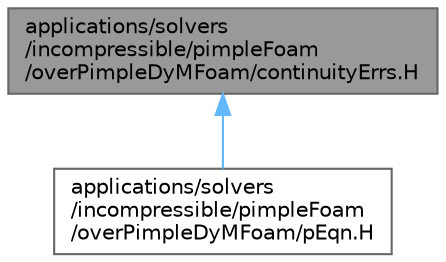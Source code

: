 digraph "applications/solvers/incompressible/pimpleFoam/overPimpleDyMFoam/continuityErrs.H"
{
 // LATEX_PDF_SIZE
  bgcolor="transparent";
  edge [fontname=Helvetica,fontsize=10,labelfontname=Helvetica,labelfontsize=10];
  node [fontname=Helvetica,fontsize=10,shape=box,height=0.2,width=0.4];
  Node1 [id="Node000001",label="applications/solvers\l/incompressible/pimpleFoam\l/overPimpleDyMFoam/continuityErrs.H",height=0.2,width=0.4,color="gray40", fillcolor="grey60", style="filled", fontcolor="black",tooltip="Calculates and prints the continuity errors."];
  Node1 -> Node2 [id="edge1_Node000001_Node000002",dir="back",color="steelblue1",style="solid",tooltip=" "];
  Node2 [id="Node000002",label="applications/solvers\l/incompressible/pimpleFoam\l/overPimpleDyMFoam/pEqn.H",height=0.2,width=0.4,color="grey40", fillcolor="white", style="filled",URL="$incompressible_2pimpleFoam_2overPimpleDyMFoam_2pEqn_8H.html",tooltip=" "];
}

